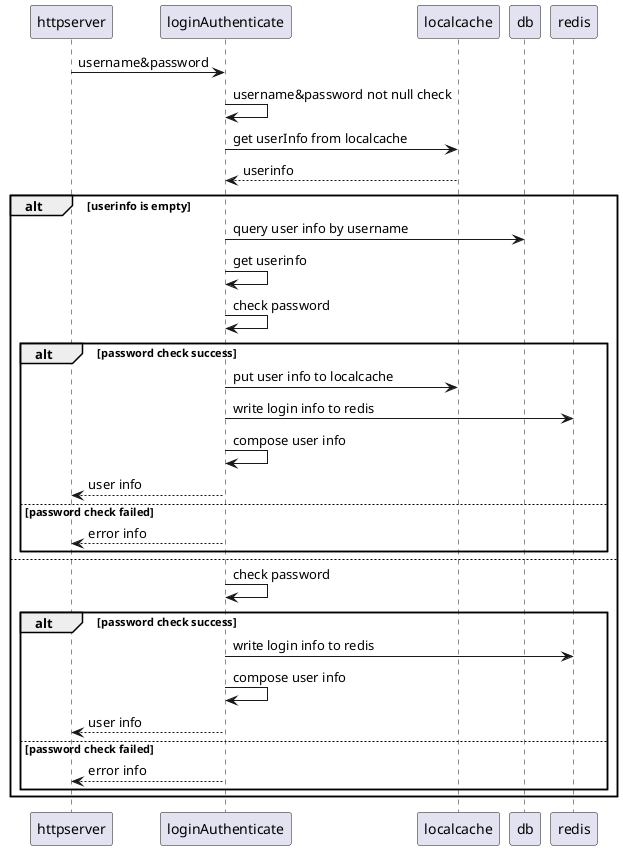 @startuml
httpserver -> loginAuthenticate: username&password
loginAuthenticate -> loginAuthenticate: username&password not null check
loginAuthenticate -> localcache: get userInfo from localcache
loginAuthenticate <-- localcache: userinfo
alt userinfo is empty
    loginAuthenticate -> db: query user info by username
    loginAuthenticate -> loginAuthenticate: get userinfo
    loginAuthenticate -> loginAuthenticate: check password
    alt password check success
    loginAuthenticate -> localcache: put user info to localcache
    loginAuthenticate -> redis: write login info to redis
    loginAuthenticate -> loginAuthenticate: compose user info
    httpserver <-- loginAuthenticate: user info
    else password check failed
    httpserver <-- loginAuthenticate: error info
    end
else
    loginAuthenticate -> loginAuthenticate: check password
    alt password check success
    loginAuthenticate -> redis: write login info to redis
    loginAuthenticate -> loginAuthenticate: compose user info
    httpserver <-- loginAuthenticate: user info
    else password check failed
    httpserver <-- loginAuthenticate: error info
    end
end
@enduml